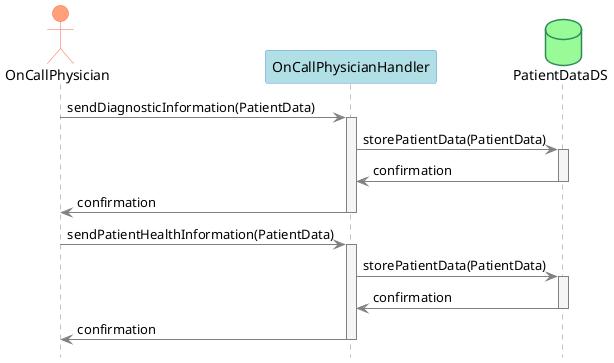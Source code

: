 @startuml on_call_phy_handler

skinparam sequence {
  ArrowColor Gray
  LifeLineBorderColor Gray
  LifeLineBackgroundColor WhiteSmoke

  ActorBorderColor Tomato
  ActorBackgroundColor LightSalmon

  ParticipantBackgroundColor PowderBlue
  ParticipantBorderColor CornflowerBlue
}
skinparam DatabaseBorderColor SeaGreen
skinparam DatabaseBackgroundColor PaleGreen

hide footbox

actor OnCallPhysician
participant OnCallPhysicianHandler as PH
database PatientDataDS

OnCallPhysician -> PH ++ : sendDiagnosticInformation(PatientData)
PH -> PatientDataDS ++ : storePatientData(PatientData)
PH <- PatientDataDS -- : confirmation
OnCallPhysician <- PH -- : confirmation

OnCallPhysician -> PH ++ : sendPatientHealthInformation(PatientData)

PH -> PatientDataDS ++ : storePatientData(PatientData)
PH <- PatientDataDS -- : confirmation

OnCallPhysician <- PH -- : confirmation

@enduml
